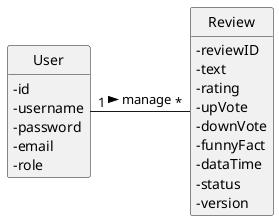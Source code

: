 @startuml
'https://plantuml.com/sequence-diagram

skinparam classAttributeIconSize 0
hide circle
hide methods


class User {
    - id
    - username
    - password
    - email
    - role
}

class Review {
    - reviewID
    - text
    - rating
    - upVote
    - downVote
    - funnyFact
    - dataTime
    - status
    - version
}

User "1" -right-- "*" Review: manage >
@enduml

